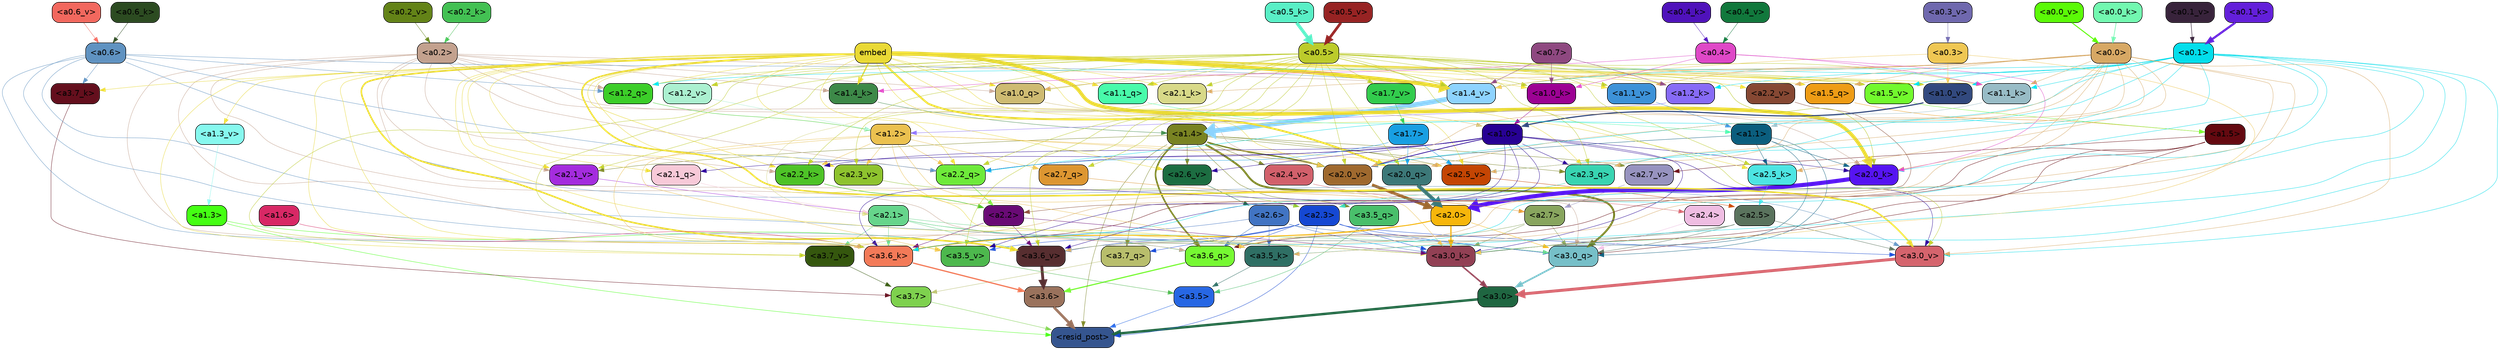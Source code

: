strict digraph "" {
	graph [bgcolor=transparent,
		layout=dot,
		overlap=false,
		splines=true
	];
	"<a3.7>"	[color=black,
		fillcolor="#7ed14e",
		fontname=Helvetica,
		shape=box,
		style="filled, rounded"];
	"<resid_post>"	[color=black,
		fillcolor="#35558f",
		fontname=Helvetica,
		shape=box,
		style="filled, rounded"];
	"<a3.7>" -> "<resid_post>"	[color="#7ed14e",
		penwidth=0.6239100098609924];
	"<a3.6>"	[color=black,
		fillcolor="#9a725c",
		fontname=Helvetica,
		shape=box,
		style="filled, rounded"];
	"<a3.6>" -> "<resid_post>"	[color="#9a725c",
		penwidth=4.569062113761902];
	"<a3.5>"	[color=black,
		fillcolor="#2767e4",
		fontname=Helvetica,
		shape=box,
		style="filled, rounded"];
	"<a3.5>" -> "<resid_post>"	[color="#2767e4",
		penwidth=0.6];
	"<a3.0>"	[color=black,
		fillcolor="#1f6641",
		fontname=Helvetica,
		shape=box,
		style="filled, rounded"];
	"<a3.0>" -> "<resid_post>"	[color="#1f6641",
		penwidth=4.283544182777405];
	"<a2.3>"	[color=black,
		fillcolor="#1548d3",
		fontname=Helvetica,
		shape=box,
		style="filled, rounded"];
	"<a2.3>" -> "<resid_post>"	[color="#1548d3",
		penwidth=0.6];
	"<a3.7_q>"	[color=black,
		fillcolor="#b8be6c",
		fontname=Helvetica,
		shape=box,
		style="filled, rounded"];
	"<a2.3>" -> "<a3.7_q>"	[color="#1548d3",
		penwidth=0.6];
	"<a3.6_q>"	[color=black,
		fillcolor="#76f932",
		fontname=Helvetica,
		shape=box,
		style="filled, rounded"];
	"<a2.3>" -> "<a3.6_q>"	[color="#1548d3",
		penwidth=0.6];
	"<a3.0_q>"	[color=black,
		fillcolor="#76bfc8",
		fontname=Helvetica,
		shape=box,
		style="filled, rounded"];
	"<a2.3>" -> "<a3.0_q>"	[color="#1548d3",
		penwidth=0.6];
	"<a3.0_k>"	[color=black,
		fillcolor="#924054",
		fontname=Helvetica,
		shape=box,
		style="filled, rounded"];
	"<a2.3>" -> "<a3.0_k>"	[color="#1548d3",
		penwidth=0.6];
	"<a3.6_v>"	[color=black,
		fillcolor="#572e30",
		fontname=Helvetica,
		shape=box,
		style="filled, rounded"];
	"<a2.3>" -> "<a3.6_v>"	[color="#1548d3",
		penwidth=0.6];
	"<a3.5_v>"	[color=black,
		fillcolor="#4db84d",
		fontname=Helvetica,
		shape=box,
		style="filled, rounded"];
	"<a2.3>" -> "<a3.5_v>"	[color="#1548d3",
		penwidth=0.6];
	"<a3.0_v>"	[color=black,
		fillcolor="#d5646d",
		fontname=Helvetica,
		shape=box,
		style="filled, rounded"];
	"<a2.3>" -> "<a3.0_v>"	[color="#1548d3",
		penwidth=0.6];
	"<a1.4>"	[color=black,
		fillcolor="#798322",
		fontname=Helvetica,
		shape=box,
		style="filled, rounded"];
	"<a1.4>" -> "<resid_post>"	[color="#798322",
		penwidth=0.6];
	"<a1.4>" -> "<a3.7_q>"	[color="#798322",
		penwidth=0.6];
	"<a1.4>" -> "<a3.6_q>"	[color="#798322",
		penwidth=2.7934007048606873];
	"<a3.5_q>"	[color=black,
		fillcolor="#49bf6b",
		fontname=Helvetica,
		shape=box,
		style="filled, rounded"];
	"<a1.4>" -> "<a3.5_q>"	[color="#798322",
		penwidth=0.6];
	"<a1.4>" -> "<a3.0_q>"	[color="#798322",
		penwidth=3.340754985809326];
	"<a2.3_q>"	[color=black,
		fillcolor="#38d4b1",
		fontname=Helvetica,
		shape=box,
		style="filled, rounded"];
	"<a1.4>" -> "<a2.3_q>"	[color="#798322",
		penwidth=0.6];
	"<a2.7_v>"	[color=black,
		fillcolor="#9793bf",
		fontname=Helvetica,
		shape=box,
		style="filled, rounded"];
	"<a1.4>" -> "<a2.7_v>"	[color="#798322",
		penwidth=0.6];
	"<a2.6_v>"	[color=black,
		fillcolor="#1c6d41",
		fontname=Helvetica,
		shape=box,
		style="filled, rounded"];
	"<a1.4>" -> "<a2.6_v>"	[color="#798322",
		penwidth=0.6];
	"<a2.5_v>"	[color=black,
		fillcolor="#c44503",
		fontname=Helvetica,
		shape=box,
		style="filled, rounded"];
	"<a1.4>" -> "<a2.5_v>"	[color="#798322",
		penwidth=0.6];
	"<a2.4_v>"	[color=black,
		fillcolor="#d2606b",
		fontname=Helvetica,
		shape=box,
		style="filled, rounded"];
	"<a1.4>" -> "<a2.4_v>"	[color="#798322",
		penwidth=0.6];
	"<a2.1_v>"	[color=black,
		fillcolor="#a42cde",
		fontname=Helvetica,
		shape=box,
		style="filled, rounded"];
	"<a1.4>" -> "<a2.1_v>"	[color="#798322",
		penwidth=0.6];
	"<a2.0_v>"	[color=black,
		fillcolor="#9f692e",
		fontname=Helvetica,
		shape=box,
		style="filled, rounded"];
	"<a1.4>" -> "<a2.0_v>"	[color="#798322",
		penwidth=2.268759250640869];
	"<a1.3>"	[color=black,
		fillcolor="#44ff13",
		fontname=Helvetica,
		shape=box,
		style="filled, rounded"];
	"<a1.3>" -> "<resid_post>"	[color="#44ff13",
		penwidth=0.6];
	"<a1.3>" -> "<a3.6_v>"	[color="#44ff13",
		penwidth=0.6];
	"<a3.7_q>" -> "<a3.7>"	[color="#b8be6c",
		penwidth=0.6];
	"<a3.6_q>" -> "<a3.6>"	[color="#76f932",
		penwidth=2.0347584784030914];
	"<a3.5_q>" -> "<a3.5>"	[color="#49bf6b",
		penwidth=0.6];
	"<a3.0_q>" -> "<a3.0>"	[color="#76bfc8",
		penwidth=2.8635367155075073];
	"<a3.7_k>"	[color=black,
		fillcolor="#640f1d",
		fontname=Helvetica,
		shape=box,
		style="filled, rounded"];
	"<a3.7_k>" -> "<a3.7>"	[color="#640f1d",
		penwidth=0.6];
	"<a3.6_k>"	[color=black,
		fillcolor="#f37a58",
		fontname=Helvetica,
		shape=box,
		style="filled, rounded"];
	"<a3.6_k>" -> "<a3.6>"	[color="#f37a58",
		penwidth=2.1760786175727844];
	"<a3.5_k>"	[color=black,
		fillcolor="#2f6f64",
		fontname=Helvetica,
		shape=box,
		style="filled, rounded"];
	"<a3.5_k>" -> "<a3.5>"	[color="#2f6f64",
		penwidth=0.6];
	"<a3.0_k>" -> "<a3.0>"	[color="#924054",
		penwidth=2.632905662059784];
	"<a3.7_v>"	[color=black,
		fillcolor="#35570e",
		fontname=Helvetica,
		shape=box,
		style="filled, rounded"];
	"<a3.7_v>" -> "<a3.7>"	[color="#35570e",
		penwidth=0.6];
	"<a3.6_v>" -> "<a3.6>"	[color="#572e30",
		penwidth=4.981305837631226];
	"<a3.5_v>" -> "<a3.5>"	[color="#4db84d",
		penwidth=0.6];
	"<a3.0_v>" -> "<a3.0>"	[color="#d5646d",
		penwidth=5.168330669403076];
	"<a2.7>"	[color=black,
		fillcolor="#88a55e",
		fontname=Helvetica,
		shape=box,
		style="filled, rounded"];
	"<a2.7>" -> "<a3.6_q>"	[color="#88a55e",
		penwidth=0.6];
	"<a2.7>" -> "<a3.0_q>"	[color="#88a55e",
		penwidth=0.6];
	"<a2.7>" -> "<a3.0_k>"	[color="#88a55e",
		penwidth=0.6];
	"<a2.6>"	[color=black,
		fillcolor="#4174c3",
		fontname=Helvetica,
		shape=box,
		style="filled, rounded"];
	"<a2.6>" -> "<a3.6_q>"	[color="#4174c3",
		penwidth=0.6];
	"<a2.6>" -> "<a3.0_q>"	[color="#4174c3",
		penwidth=0.6];
	"<a2.6>" -> "<a3.6_k>"	[color="#4174c3",
		penwidth=0.6];
	"<a2.6>" -> "<a3.5_k>"	[color="#4174c3",
		penwidth=0.6];
	"<a2.6>" -> "<a3.0_k>"	[color="#4174c3",
		penwidth=0.6];
	"<a2.1>"	[color=black,
		fillcolor="#66d58b",
		fontname=Helvetica,
		shape=box,
		style="filled, rounded"];
	"<a2.1>" -> "<a3.6_q>"	[color="#66d58b",
		penwidth=0.6];
	"<a2.1>" -> "<a3.0_q>"	[color="#66d58b",
		penwidth=0.6];
	"<a2.1>" -> "<a3.6_k>"	[color="#66d58b",
		penwidth=0.6];
	"<a2.1>" -> "<a3.0_k>"	[color="#66d58b",
		penwidth=0.6];
	"<a2.1>" -> "<a3.7_v>"	[color="#66d58b",
		penwidth=0.6];
	"<a2.1>" -> "<a3.6_v>"	[color="#66d58b",
		penwidth=0.6];
	"<a2.0>"	[color=black,
		fillcolor="#f7b60b",
		fontname=Helvetica,
		shape=box,
		style="filled, rounded"];
	"<a2.0>" -> "<a3.6_q>"	[color="#f7b60b",
		penwidth=0.6];
	"<a2.0>" -> "<a3.0_q>"	[color="#f7b60b",
		penwidth=0.6];
	"<a2.0>" -> "<a3.6_k>"	[color="#f7b60b",
		penwidth=1.6382827460765839];
	"<a2.0>" -> "<a3.0_k>"	[color="#f7b60b",
		penwidth=2.161143198609352];
	"<a1.5>"	[color=black,
		fillcolor="#640910",
		fontname=Helvetica,
		shape=box,
		style="filled, rounded"];
	"<a1.5>" -> "<a3.6_q>"	[color="#640910",
		penwidth=0.6];
	"<a1.5>" -> "<a3.0_q>"	[color="#640910",
		penwidth=0.6];
	"<a1.5>" -> "<a3.6_k>"	[color="#640910",
		penwidth=0.6];
	"<a1.5>" -> "<a3.0_k>"	[color="#640910",
		penwidth=0.6];
	"<a1.5>" -> "<a2.7_v>"	[color="#640910",
		penwidth=0.6];
	"<a0.2>"	[color=black,
		fillcolor="#c3a18e",
		fontname=Helvetica,
		shape=box,
		style="filled, rounded"];
	"<a0.2>" -> "<a3.6_q>"	[color="#c3a18e",
		penwidth=0.6];
	"<a0.2>" -> "<a3.0_q>"	[color="#c3a18e",
		penwidth=0.6];
	"<a0.2>" -> "<a3.6_k>"	[color="#c3a18e",
		penwidth=0.6];
	"<a0.2>" -> "<a3.0_k>"	[color="#c3a18e",
		penwidth=0.6];
	"<a2.2_q>"	[color=black,
		fillcolor="#6eea3a",
		fontname=Helvetica,
		shape=box,
		style="filled, rounded"];
	"<a0.2>" -> "<a2.2_q>"	[color="#c3a18e",
		penwidth=0.6];
	"<a2.2_k>"	[color=black,
		fillcolor="#4ec327",
		fontname=Helvetica,
		shape=box,
		style="filled, rounded"];
	"<a0.2>" -> "<a2.2_k>"	[color="#c3a18e",
		penwidth=0.6];
	"<a2.0_k>"	[color=black,
		fillcolor="#5614f2",
		fontname=Helvetica,
		shape=box,
		style="filled, rounded"];
	"<a0.2>" -> "<a2.0_k>"	[color="#c3a18e",
		penwidth=0.6];
	"<a0.2>" -> "<a2.1_v>"	[color="#c3a18e",
		penwidth=0.6];
	"<a0.2>" -> "<a2.0_v>"	[color="#c3a18e",
		penwidth=0.6];
	"<a1.2_q>"	[color=black,
		fillcolor="#3cce29",
		fontname=Helvetica,
		shape=box,
		style="filled, rounded"];
	"<a0.2>" -> "<a1.2_q>"	[color="#c3a18e",
		penwidth=0.6];
	"<a1.0_q>"	[color=black,
		fillcolor="#cebb72",
		fontname=Helvetica,
		shape=box,
		style="filled, rounded"];
	"<a0.2>" -> "<a1.0_q>"	[color="#c3a18e",
		penwidth=0.6];
	"<a1.4_k>"	[color=black,
		fillcolor="#3d8948",
		fontname=Helvetica,
		shape=box,
		style="filled, rounded"];
	"<a0.2>" -> "<a1.4_k>"	[color="#c3a18e",
		penwidth=0.6];
	"<a1.4_v>"	[color=black,
		fillcolor="#8dd3fe",
		fontname=Helvetica,
		shape=box,
		style="filled, rounded"];
	"<a0.2>" -> "<a1.4_v>"	[color="#c3a18e",
		penwidth=0.6];
	"<a2.5>"	[color=black,
		fillcolor="#5a735d",
		fontname=Helvetica,
		shape=box,
		style="filled, rounded"];
	"<a2.5>" -> "<a3.0_q>"	[color="#5a735d",
		penwidth=0.6];
	"<a2.5>" -> "<a3.0_k>"	[color="#5a735d",
		penwidth=0.6];
	"<a2.5>" -> "<a3.6_v>"	[color="#5a735d",
		penwidth=0.6];
	"<a2.5>" -> "<a3.0_v>"	[color="#5a735d",
		penwidth=0.6];
	"<a2.4>"	[color=black,
		fillcolor="#efbde2",
		fontname=Helvetica,
		shape=box,
		style="filled, rounded"];
	"<a2.4>" -> "<a3.0_q>"	[color="#efbde2",
		penwidth=0.6];
	"<a1.1>"	[color=black,
		fillcolor="#0b5e7e",
		fontname=Helvetica,
		shape=box,
		style="filled, rounded"];
	"<a1.1>" -> "<a3.0_q>"	[color="#0b5e7e",
		penwidth=0.6];
	"<a1.1>" -> "<a3.0_k>"	[color="#0b5e7e",
		penwidth=0.6];
	"<a2.5_k>"	[color=black,
		fillcolor="#4de5e3",
		fontname=Helvetica,
		shape=box,
		style="filled, rounded"];
	"<a1.1>" -> "<a2.5_k>"	[color="#0b5e7e",
		penwidth=0.6];
	"<a1.1>" -> "<a2.0_k>"	[color="#0b5e7e",
		penwidth=0.6];
	"<a1.1>" -> "<a2.0_v>"	[color="#0b5e7e",
		penwidth=0.6];
	"<a0.6>"	[color=black,
		fillcolor="#5f92c1",
		fontname=Helvetica,
		shape=box,
		style="filled, rounded"];
	"<a0.6>" -> "<a3.7_k>"	[color="#5f92c1",
		penwidth=0.6];
	"<a0.6>" -> "<a3.6_k>"	[color="#5f92c1",
		penwidth=0.6];
	"<a0.6>" -> "<a3.0_k>"	[color="#5f92c1",
		penwidth=0.6];
	"<a0.6>" -> "<a3.6_v>"	[color="#5f92c1",
		penwidth=0.6];
	"<a0.6>" -> "<a3.0_v>"	[color="#5f92c1",
		penwidth=0.6];
	"<a0.6>" -> "<a2.2_q>"	[color="#5f92c1",
		penwidth=0.6];
	"<a0.6>" -> "<a1.2_q>"	[color="#5f92c1",
		penwidth=0.6];
	"<a0.6>" -> "<a1.4_v>"	[color="#5f92c1",
		penwidth=0.6];
	embed	[color=black,
		fillcolor="#e9d935",
		fontname=Helvetica,
		shape=box,
		style="filled, rounded"];
	embed -> "<a3.7_k>"	[color="#e9d935",
		penwidth=0.6];
	embed -> "<a3.6_k>"	[color="#e9d935",
		penwidth=0.6];
	embed -> "<a3.5_k>"	[color="#e9d935",
		penwidth=0.6];
	embed -> "<a3.0_k>"	[color="#e9d935",
		penwidth=0.6];
	embed -> "<a3.7_v>"	[color="#e9d935",
		penwidth=0.6];
	embed -> "<a3.6_v>"	[color="#e9d935",
		penwidth=2.7825746536254883];
	embed -> "<a3.5_v>"	[color="#e9d935",
		penwidth=0.6];
	embed -> "<a3.0_v>"	[color="#e9d935",
		penwidth=2.6950180530548096];
	embed -> "<a2.3_q>"	[color="#e9d935",
		penwidth=0.6];
	embed -> "<a2.2_q>"	[color="#e9d935",
		penwidth=0.6];
	"<a2.1_q>"	[color=black,
		fillcolor="#f7c9d8",
		fontname=Helvetica,
		shape=box,
		style="filled, rounded"];
	embed -> "<a2.1_q>"	[color="#e9d935",
		penwidth=0.6];
	"<a2.0_q>"	[color=black,
		fillcolor="#3c7878",
		fontname=Helvetica,
		shape=box,
		style="filled, rounded"];
	embed -> "<a2.0_q>"	[color="#e9d935",
		penwidth=3.305941343307495];
	embed -> "<a2.5_k>"	[color="#e9d935",
		penwidth=0.6];
	embed -> "<a2.2_k>"	[color="#e9d935",
		penwidth=0.6698317527770996];
	"<a2.1_k>"	[color=black,
		fillcolor="#d8d988",
		fontname=Helvetica,
		shape=box,
		style="filled, rounded"];
	embed -> "<a2.1_k>"	[color="#e9d935",
		penwidth=0.6];
	embed -> "<a2.0_k>"	[color="#e9d935",
		penwidth=6.12570995092392];
	embed -> "<a2.6_v>"	[color="#e9d935",
		penwidth=0.6];
	embed -> "<a2.5_v>"	[color="#e9d935",
		penwidth=0.6];
	"<a2.3_v>"	[color=black,
		fillcolor="#8ec32e",
		fontname=Helvetica,
		shape=box,
		style="filled, rounded"];
	embed -> "<a2.3_v>"	[color="#e9d935",
		penwidth=0.6];
	"<a2.2_v>"	[color=black,
		fillcolor="#864833",
		fontname=Helvetica,
		shape=box,
		style="filled, rounded"];
	embed -> "<a2.2_v>"	[color="#e9d935",
		penwidth=0.6];
	embed -> "<a2.1_v>"	[color="#e9d935",
		penwidth=0.6];
	embed -> "<a2.0_v>"	[color="#e9d935",
		penwidth=0.6];
	"<a1.5_q>"	[color=black,
		fillcolor="#ee9c15",
		fontname=Helvetica,
		shape=box,
		style="filled, rounded"];
	embed -> "<a1.5_q>"	[color="#e9d935",
		penwidth=0.6];
	embed -> "<a1.2_q>"	[color="#e9d935",
		penwidth=0.6087074279785156];
	"<a1.1_q>"	[color=black,
		fillcolor="#48faaa",
		fontname=Helvetica,
		shape=box,
		style="filled, rounded"];
	embed -> "<a1.1_q>"	[color="#e9d935",
		penwidth=0.6];
	embed -> "<a1.0_q>"	[color="#e9d935",
		penwidth=0.6];
	embed -> "<a1.4_k>"	[color="#e9d935",
		penwidth=2.1858973503112793];
	"<a1.2_k>"	[color=black,
		fillcolor="#876bf6",
		fontname=Helvetica,
		shape=box,
		style="filled, rounded"];
	embed -> "<a1.2_k>"	[color="#e9d935",
		penwidth=0.6];
	"<a1.1_k>"	[color=black,
		fillcolor="#98bcc6",
		fontname=Helvetica,
		shape=box,
		style="filled, rounded"];
	embed -> "<a1.1_k>"	[color="#e9d935",
		penwidth=0.6];
	"<a1.0_k>"	[color=black,
		fillcolor="#9c0293",
		fontname=Helvetica,
		shape=box,
		style="filled, rounded"];
	embed -> "<a1.0_k>"	[color="#e9d935",
		penwidth=0.6];
	"<a1.5_v>"	[color=black,
		fillcolor="#72f92d",
		fontname=Helvetica,
		shape=box,
		style="filled, rounded"];
	embed -> "<a1.5_v>"	[color="#e9d935",
		penwidth=0.6];
	embed -> "<a1.4_v>"	[color="#e9d935",
		penwidth=6.590077131986618];
	"<a1.3_v>"	[color=black,
		fillcolor="#86f8ee",
		fontname=Helvetica,
		shape=box,
		style="filled, rounded"];
	embed -> "<a1.3_v>"	[color="#e9d935",
		penwidth=0.6];
	"<a1.2_v>"	[color=black,
		fillcolor="#abf0d0",
		fontname=Helvetica,
		shape=box,
		style="filled, rounded"];
	embed -> "<a1.2_v>"	[color="#e9d935",
		penwidth=0.6];
	"<a1.1_v>"	[color=black,
		fillcolor="#3d92d8",
		fontname=Helvetica,
		shape=box,
		style="filled, rounded"];
	embed -> "<a1.1_v>"	[color="#e9d935",
		penwidth=0.6];
	"<a1.0_v>"	[color=black,
		fillcolor="#32497e",
		fontname=Helvetica,
		shape=box,
		style="filled, rounded"];
	embed -> "<a1.0_v>"	[color="#e9d935",
		penwidth=1.2076449394226074];
	"<a2.2>"	[color=black,
		fillcolor="#690a75",
		fontname=Helvetica,
		shape=box,
		style="filled, rounded"];
	"<a2.2>" -> "<a3.6_k>"	[color="#690a75",
		penwidth=0.6];
	"<a2.2>" -> "<a3.0_k>"	[color="#690a75",
		penwidth=0.6];
	"<a2.2>" -> "<a3.6_v>"	[color="#690a75",
		penwidth=0.6];
	"<a1.6>"	[color=black,
		fillcolor="#d82865",
		fontname=Helvetica,
		shape=box,
		style="filled, rounded"];
	"<a1.6>" -> "<a3.6_k>"	[color="#d82865",
		penwidth=0.6];
	"<a1.2>"	[color=black,
		fillcolor="#ebc14f",
		fontname=Helvetica,
		shape=box,
		style="filled, rounded"];
	"<a1.2>" -> "<a3.6_k>"	[color="#ebc14f",
		penwidth=0.6];
	"<a1.2>" -> "<a3.5_k>"	[color="#ebc14f",
		penwidth=0.6];
	"<a1.2>" -> "<a3.0_k>"	[color="#ebc14f",
		penwidth=0.6];
	"<a1.2>" -> "<a3.5_v>"	[color="#ebc14f",
		penwidth=0.6];
	"<a2.7_q>"	[color=black,
		fillcolor="#dd9631",
		fontname=Helvetica,
		shape=box,
		style="filled, rounded"];
	"<a1.2>" -> "<a2.7_q>"	[color="#ebc14f",
		penwidth=0.6];
	"<a1.2>" -> "<a2.2_q>"	[color="#ebc14f",
		penwidth=0.6];
	"<a1.2>" -> "<a2.2_k>"	[color="#ebc14f",
		penwidth=0.6];
	"<a1.2>" -> "<a2.5_v>"	[color="#ebc14f",
		penwidth=0.6];
	"<a1.2>" -> "<a2.3_v>"	[color="#ebc14f",
		penwidth=0.6];
	"<a1.2>" -> "<a2.0_v>"	[color="#ebc14f",
		penwidth=0.6];
	"<a1.0>"	[color=black,
		fillcolor="#270194",
		fontname=Helvetica,
		shape=box,
		style="filled, rounded"];
	"<a1.0>" -> "<a3.6_k>"	[color="#270194",
		penwidth=0.6];
	"<a1.0>" -> "<a3.0_k>"	[color="#270194",
		penwidth=0.6];
	"<a1.0>" -> "<a3.6_v>"	[color="#270194",
		penwidth=0.6];
	"<a1.0>" -> "<a3.5_v>"	[color="#270194",
		penwidth=0.6];
	"<a1.0>" -> "<a3.0_v>"	[color="#270194",
		penwidth=0.6];
	"<a1.0>" -> "<a2.3_q>"	[color="#270194",
		penwidth=0.6];
	"<a1.0>" -> "<a2.2_q>"	[color="#270194",
		penwidth=0.6];
	"<a1.0>" -> "<a2.1_q>"	[color="#270194",
		penwidth=0.6];
	"<a1.0>" -> "<a2.2_k>"	[color="#270194",
		penwidth=0.6];
	"<a1.0>" -> "<a2.0_k>"	[color="#270194",
		penwidth=0.6];
	"<a1.0>" -> "<a2.6_v>"	[color="#270194",
		penwidth=0.6];
	"<a1.0>" -> "<a2.0_v>"	[color="#270194",
		penwidth=1.2213096618652344];
	"<a0.5>"	[color=black,
		fillcolor="#bccb2b",
		fontname=Helvetica,
		shape=box,
		style="filled, rounded"];
	"<a0.5>" -> "<a3.6_k>"	[color="#bccb2b",
		penwidth=0.6];
	"<a0.5>" -> "<a3.7_v>"	[color="#bccb2b",
		penwidth=0.6];
	"<a0.5>" -> "<a3.6_v>"	[color="#bccb2b",
		penwidth=0.6];
	"<a0.5>" -> "<a3.5_v>"	[color="#bccb2b",
		penwidth=0.6];
	"<a0.5>" -> "<a3.0_v>"	[color="#bccb2b",
		penwidth=0.6];
	"<a0.5>" -> "<a2.7_q>"	[color="#bccb2b",
		penwidth=0.6];
	"<a0.5>" -> "<a2.3_q>"	[color="#bccb2b",
		penwidth=0.6];
	"<a0.5>" -> "<a2.2_q>"	[color="#bccb2b",
		penwidth=0.6];
	"<a0.5>" -> "<a2.0_q>"	[color="#bccb2b",
		penwidth=0.6];
	"<a0.5>" -> "<a2.5_k>"	[color="#bccb2b",
		penwidth=0.6];
	"<a0.5>" -> "<a2.2_k>"	[color="#bccb2b",
		penwidth=0.6];
	"<a0.5>" -> "<a2.1_k>"	[color="#bccb2b",
		penwidth=0.6];
	"<a0.5>" -> "<a2.0_k>"	[color="#bccb2b",
		penwidth=0.6900839805603027];
	"<a0.5>" -> "<a2.3_v>"	[color="#bccb2b",
		penwidth=0.6];
	"<a0.5>" -> "<a2.1_v>"	[color="#bccb2b",
		penwidth=0.6];
	"<a0.5>" -> "<a2.0_v>"	[color="#bccb2b",
		penwidth=0.6];
	"<a0.5>" -> "<a1.2_q>"	[color="#bccb2b",
		penwidth=0.6];
	"<a0.5>" -> "<a1.1_q>"	[color="#bccb2b",
		penwidth=0.6];
	"<a0.5>" -> "<a1.0_q>"	[color="#bccb2b",
		penwidth=0.6];
	"<a0.5>" -> "<a1.2_k>"	[color="#bccb2b",
		penwidth=0.6];
	"<a0.5>" -> "<a1.1_k>"	[color="#bccb2b",
		penwidth=0.6];
	"<a0.5>" -> "<a1.0_k>"	[color="#bccb2b",
		penwidth=0.6];
	"<a1.7_v>"	[color=black,
		fillcolor="#32cc4d",
		fontname=Helvetica,
		shape=box,
		style="filled, rounded"];
	"<a0.5>" -> "<a1.7_v>"	[color="#bccb2b",
		penwidth=0.6];
	"<a0.5>" -> "<a1.5_v>"	[color="#bccb2b",
		penwidth=0.6];
	"<a0.5>" -> "<a1.4_v>"	[color="#bccb2b",
		penwidth=0.9985027313232422];
	"<a0.5>" -> "<a1.2_v>"	[color="#bccb2b",
		penwidth=0.6];
	"<a0.5>" -> "<a1.1_v>"	[color="#bccb2b",
		penwidth=0.6];
	"<a0.5>" -> "<a1.0_v>"	[color="#bccb2b",
		penwidth=0.6];
	"<a0.1>"	[color=black,
		fillcolor="#03deeb",
		fontname=Helvetica,
		shape=box,
		style="filled, rounded"];
	"<a0.1>" -> "<a3.6_k>"	[color="#03deeb",
		penwidth=0.6];
	"<a0.1>" -> "<a3.5_k>"	[color="#03deeb",
		penwidth=0.6];
	"<a0.1>" -> "<a3.0_k>"	[color="#03deeb",
		penwidth=0.6];
	"<a0.1>" -> "<a3.6_v>"	[color="#03deeb",
		penwidth=0.6];
	"<a0.1>" -> "<a3.0_v>"	[color="#03deeb",
		penwidth=0.6];
	"<a0.1>" -> "<a2.3_q>"	[color="#03deeb",
		penwidth=0.6];
	"<a0.1>" -> "<a2.2_q>"	[color="#03deeb",
		penwidth=0.6];
	"<a0.1>" -> "<a2.0_k>"	[color="#03deeb",
		penwidth=0.6];
	"<a0.1>" -> "<a2.5_v>"	[color="#03deeb",
		penwidth=0.6];
	"<a0.1>" -> "<a2.0_v>"	[color="#03deeb",
		penwidth=0.6];
	"<a0.1>" -> "<a1.2_q>"	[color="#03deeb",
		penwidth=0.6218185424804688];
	"<a0.1>" -> "<a1.2_k>"	[color="#03deeb",
		penwidth=0.6];
	"<a0.1>" -> "<a1.1_k>"	[color="#03deeb",
		penwidth=0.6];
	"<a0.1>" -> "<a1.5_v>"	[color="#03deeb",
		penwidth=0.6];
	"<a0.1>" -> "<a1.4_v>"	[color="#03deeb",
		penwidth=0.6];
	"<a0.1>" -> "<a1.0_v>"	[color="#03deeb",
		penwidth=0.6];
	"<a0.0>"	[color=black,
		fillcolor="#d7a864",
		fontname=Helvetica,
		shape=box,
		style="filled, rounded"];
	"<a0.0>" -> "<a3.5_k>"	[color="#d7a864",
		penwidth=0.6];
	"<a0.0>" -> "<a3.7_v>"	[color="#d7a864",
		penwidth=0.6];
	"<a0.0>" -> "<a3.6_v>"	[color="#d7a864",
		penwidth=0.6];
	"<a0.0>" -> "<a3.0_v>"	[color="#d7a864",
		penwidth=0.6];
	"<a0.0>" -> "<a2.3_q>"	[color="#d7a864",
		penwidth=0.6];
	"<a0.0>" -> "<a2.0_q>"	[color="#d7a864",
		penwidth=0.6];
	"<a0.0>" -> "<a2.5_k>"	[color="#d7a864",
		penwidth=0.6];
	"<a0.0>" -> "<a2.1_k>"	[color="#d7a864",
		penwidth=0.6];
	"<a0.0>" -> "<a2.0_k>"	[color="#d7a864",
		penwidth=0.6];
	"<a0.0>" -> "<a2.5_v>"	[color="#d7a864",
		penwidth=0.6];
	"<a0.0>" -> "<a2.2_v>"	[color="#d7a864",
		penwidth=0.6];
	"<a0.0>" -> "<a2.0_v>"	[color="#d7a864",
		penwidth=0.6];
	"<a0.0>" -> "<a1.5_q>"	[color="#d7a864",
		penwidth=0.6];
	"<a0.0>" -> "<a1.0_q>"	[color="#d7a864",
		penwidth=0.6];
	"<a0.0>" -> "<a1.1_k>"	[color="#d7a864",
		penwidth=0.6];
	"<a0.0>" -> "<a1.4_v>"	[color="#d7a864",
		penwidth=0.6];
	"<a0.0>" -> "<a1.1_v>"	[color="#d7a864",
		penwidth=0.6];
	"<a0.3>"	[color=black,
		fillcolor="#efc753",
		fontname=Helvetica,
		shape=box,
		style="filled, rounded"];
	"<a0.3>" -> "<a3.0_k>"	[color="#efc753",
		penwidth=0.6];
	"<a0.3>" -> "<a1.4_v>"	[color="#efc753",
		penwidth=0.6];
	"<a0.3>" -> "<a1.0_v>"	[color="#efc753",
		penwidth=0.6];
	"<a2.7_q>" -> "<a2.7>"	[color="#dd9631",
		penwidth=0.6];
	"<a2.3_q>" -> "<a2.3>"	[color="#38d4b1",
		penwidth=0.6];
	"<a2.2_q>" -> "<a2.2>"	[color="#6eea3a",
		penwidth=0.7553567886352539];
	"<a2.1_q>" -> "<a2.1>"	[color="#f7c9d8",
		penwidth=0.6];
	"<a2.0_q>" -> "<a2.0>"	[color="#3c7878",
		penwidth=6.256794691085815];
	"<a2.5_k>" -> "<a2.5>"	[color="#4de5e3",
		penwidth=0.6];
	"<a2.2_k>" -> "<a2.2>"	[color="#4ec327",
		penwidth=0.8854708671569824];
	"<a2.1_k>" -> "<a2.1>"	[color="#d8d988",
		penwidth=0.6];
	"<a2.0_k>" -> "<a2.0>"	[color="#5614f2",
		penwidth=7.231504917144775];
	"<a2.7_v>" -> "<a2.7>"	[color="#9793bf",
		penwidth=0.6];
	"<a2.6_v>" -> "<a2.6>"	[color="#1c6d41",
		penwidth=0.6];
	"<a2.5_v>" -> "<a2.5>"	[color="#c44503",
		penwidth=0.6];
	"<a2.4_v>" -> "<a2.4>"	[color="#d2606b",
		penwidth=0.6];
	"<a2.3_v>" -> "<a2.3>"	[color="#8ec32e",
		penwidth=0.6];
	"<a2.2_v>" -> "<a2.2>"	[color="#864833",
		penwidth=0.6];
	"<a2.1_v>" -> "<a2.1>"	[color="#a42cde",
		penwidth=0.6];
	"<a2.0_v>" -> "<a2.0>"	[color="#9f692e",
		penwidth=5.231471925973892];
	"<a1.7>"	[color=black,
		fillcolor="#189fe2",
		fontname=Helvetica,
		shape=box,
		style="filled, rounded"];
	"<a1.7>" -> "<a2.2_q>"	[color="#189fe2",
		penwidth=0.6];
	"<a1.7>" -> "<a2.0_q>"	[color="#189fe2",
		penwidth=0.6];
	"<a1.7>" -> "<a2.5_v>"	[color="#189fe2",
		penwidth=0.6];
	"<a0.4>"	[color=black,
		fillcolor="#df48c7",
		fontname=Helvetica,
		shape=box,
		style="filled, rounded"];
	"<a0.4>" -> "<a2.0_k>"	[color="#df48c7",
		penwidth=0.6];
	"<a0.4>" -> "<a1.4_k>"	[color="#df48c7",
		penwidth=0.6];
	"<a0.4>" -> "<a1.1_k>"	[color="#df48c7",
		penwidth=0.6];
	"<a0.4>" -> "<a1.0_k>"	[color="#df48c7",
		penwidth=0.6];
	"<a1.5_q>" -> "<a1.5>"	[color="#ee9c15",
		penwidth=0.6];
	"<a1.2_q>" -> "<a1.2>"	[color="#3cce29",
		penwidth=0.6];
	"<a1.1_q>" -> "<a1.1>"	[color="#48faaa",
		penwidth=0.6];
	"<a1.0_q>" -> "<a1.0>"	[color="#cebb72",
		penwidth=0.6];
	"<a1.4_k>" -> "<a1.4>"	[color="#3d8948",
		penwidth=0.6];
	"<a1.2_k>" -> "<a1.2>"	[color="#876bf6",
		penwidth=0.6];
	"<a1.1_k>" -> "<a1.1>"	[color="#98bcc6",
		penwidth=0.6];
	"<a1.0_k>" -> "<a1.0>"	[color="#9c0293",
		penwidth=0.6];
	"<a1.7_v>" -> "<a1.7>"	[color="#32cc4d",
		penwidth=0.6];
	"<a1.5_v>" -> "<a1.5>"	[color="#72f92d",
		penwidth=0.6];
	"<a1.4_v>" -> "<a1.4>"	[color="#8dd3fe",
		penwidth=8.36684274673462];
	"<a1.3_v>" -> "<a1.3>"	[color="#86f8ee",
		penwidth=0.6];
	"<a1.2_v>" -> "<a1.2>"	[color="#abf0d0",
		penwidth=0.6];
	"<a1.1_v>" -> "<a1.1>"	[color="#3d92d8",
		penwidth=0.6];
	"<a1.0_v>" -> "<a1.0>"	[color="#32497e",
		penwidth=1.9665732383728027];
	"<a0.7>"	[color=black,
		fillcolor="#8e4880",
		fontname=Helvetica,
		shape=box,
		style="filled, rounded"];
	"<a0.7>" -> "<a1.2_k>"	[color="#8e4880",
		penwidth=0.6];
	"<a0.7>" -> "<a1.0_k>"	[color="#8e4880",
		penwidth=0.6];
	"<a0.7>" -> "<a1.4_v>"	[color="#8e4880",
		penwidth=0.6];
	"<a0.6_k>"	[color=black,
		fillcolor="#2c4b21",
		fontname=Helvetica,
		shape=box,
		style="filled, rounded"];
	"<a0.6_k>" -> "<a0.6>"	[color="#2c4b21",
		penwidth=0.6];
	"<a0.5_k>"	[color=black,
		fillcolor="#59efc6",
		fontname=Helvetica,
		shape=box,
		style="filled, rounded"];
	"<a0.5_k>" -> "<a0.5>"	[color="#59efc6",
		penwidth=5.603226900100708];
	"<a0.4_k>"	[color=black,
		fillcolor="#4f12bb",
		fontname=Helvetica,
		shape=box,
		style="filled, rounded"];
	"<a0.4_k>" -> "<a0.4>"	[color="#4f12bb",
		penwidth=0.6];
	"<a0.2_k>"	[color=black,
		fillcolor="#43c153",
		fontname=Helvetica,
		shape=box,
		style="filled, rounded"];
	"<a0.2_k>" -> "<a0.2>"	[color="#43c153",
		penwidth=0.6];
	"<a0.1_k>"	[color=black,
		fillcolor="#631fda",
		fontname=Helvetica,
		shape=box,
		style="filled, rounded"];
	"<a0.1_k>" -> "<a0.1>"	[color="#631fda",
		penwidth=3.7429747581481934];
	"<a0.0_k>"	[color=black,
		fillcolor="#72f8b0",
		fontname=Helvetica,
		shape=box,
		style="filled, rounded"];
	"<a0.0_k>" -> "<a0.0>"	[color="#72f8b0",
		penwidth=1.106727123260498];
	"<a0.6_v>"	[color=black,
		fillcolor="#f2685e",
		fontname=Helvetica,
		shape=box,
		style="filled, rounded"];
	"<a0.6_v>" -> "<a0.6>"	[color="#f2685e",
		penwidth=0.6];
	"<a0.5_v>"	[color=black,
		fillcolor="#972323",
		fontname=Helvetica,
		shape=box,
		style="filled, rounded"];
	"<a0.5_v>" -> "<a0.5>"	[color="#972323",
		penwidth=4.667354106903076];
	"<a0.4_v>"	[color=black,
		fillcolor="#11783c",
		fontname=Helvetica,
		shape=box,
		style="filled, rounded"];
	"<a0.4_v>" -> "<a0.4>"	[color="#11783c",
		penwidth=0.6];
	"<a0.3_v>"	[color=black,
		fillcolor="#6f68ae",
		fontname=Helvetica,
		shape=box,
		style="filled, rounded"];
	"<a0.3_v>" -> "<a0.3>"	[color="#6f68ae",
		penwidth=0.6];
	"<a0.2_v>"	[color=black,
		fillcolor="#638317",
		fontname=Helvetica,
		shape=box,
		style="filled, rounded"];
	"<a0.2_v>" -> "<a0.2>"	[color="#638317",
		penwidth=0.6];
	"<a0.1_v>"	[color=black,
		fillcolor="#38233b",
		fontname=Helvetica,
		shape=box,
		style="filled, rounded"];
	"<a0.1_v>" -> "<a0.1>"	[color="#38233b",
		penwidth=0.8298110961914062];
	"<a0.0_v>"	[color=black,
		fillcolor="#5bfa07",
		fontname=Helvetica,
		shape=box,
		style="filled, rounded"];
	"<a0.0_v>" -> "<a0.0>"	[color="#5bfa07",
		penwidth=1.7084956169128418];
}
